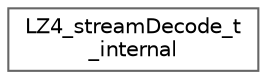 digraph "Graphical Class Hierarchy"
{
 // LATEX_PDF_SIZE
  bgcolor="transparent";
  edge [fontname=Helvetica,fontsize=10,labelfontname=Helvetica,labelfontsize=10];
  node [fontname=Helvetica,fontsize=10,shape=box,height=0.2,width=0.4];
  rankdir="LR";
  Node0 [id="Node000000",label="LZ4_streamDecode_t\l_internal",height=0.2,width=0.4,color="grey40", fillcolor="white", style="filled",URL="$struct_l_z4__stream_decode__t__internal.html",tooltip=" "];
}
